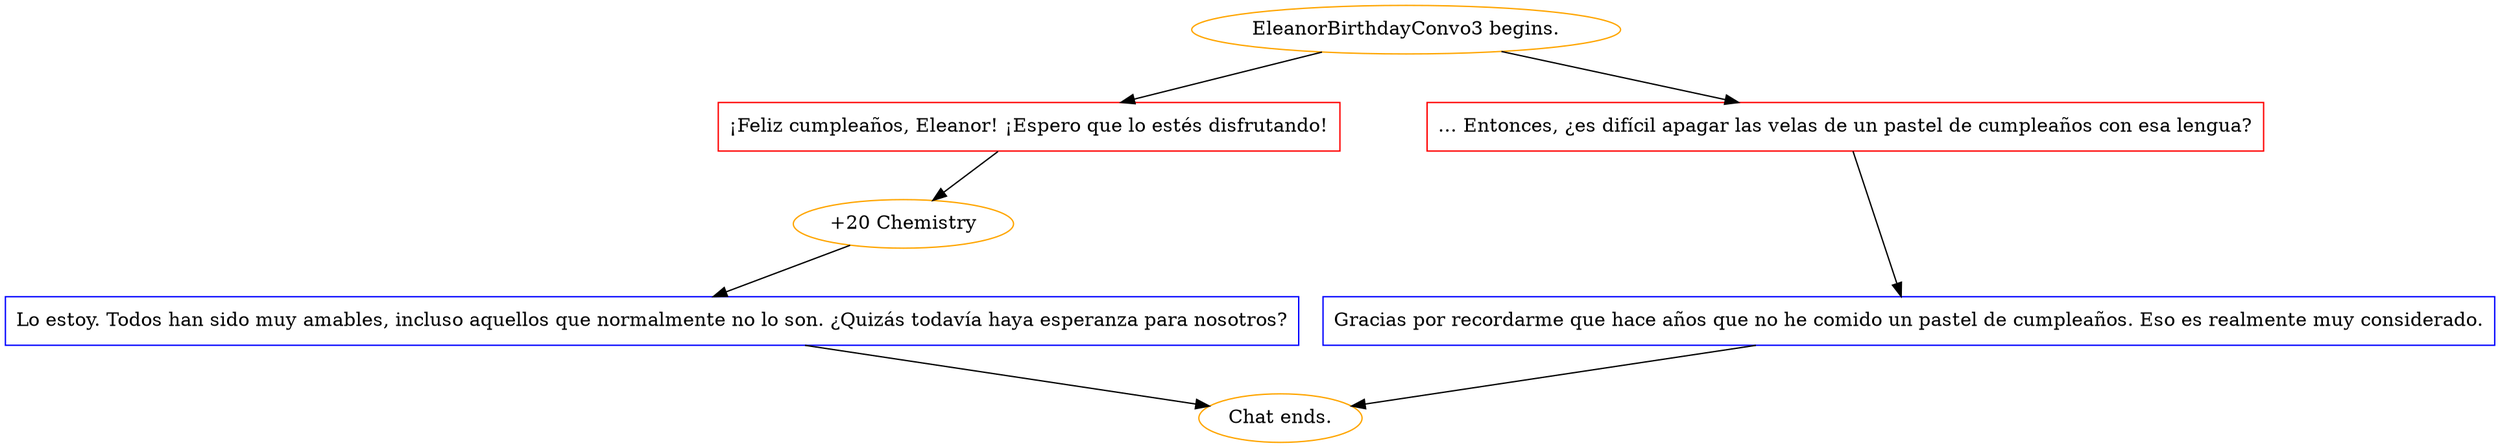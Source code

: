 digraph {
	"EleanorBirthdayConvo3 begins." [color=orange];
		"EleanorBirthdayConvo3 begins." -> j1380545276;
		"EleanorBirthdayConvo3 begins." -> j4153928857;
	j1380545276 [label="¡Feliz cumpleaños, Eleanor! ¡Espero que lo estés disfrutando!",shape=box,color=red];
		j1380545276 -> j3966601670;
	j4153928857 [label="… Entonces, ¿es difícil apagar las velas de un pastel de cumpleaños con esa lengua?",shape=box,color=red];
		j4153928857 -> j1258340309;
	j3966601670 [label="+20 Chemistry",color=orange];
		j3966601670 -> j3379719665;
	j1258340309 [label="Gracias por recordarme que hace años que no he comido un pastel de cumpleaños. Eso es realmente muy considerado.",shape=box,color=blue];
		j1258340309 -> "Chat ends.";
	j3379719665 [label="Lo estoy. Todos han sido muy amables, incluso aquellos que normalmente no lo son. ¿Quizás todavía haya esperanza para nosotros?",shape=box,color=blue];
		j3379719665 -> "Chat ends.";
	"Chat ends." [color=orange];
}